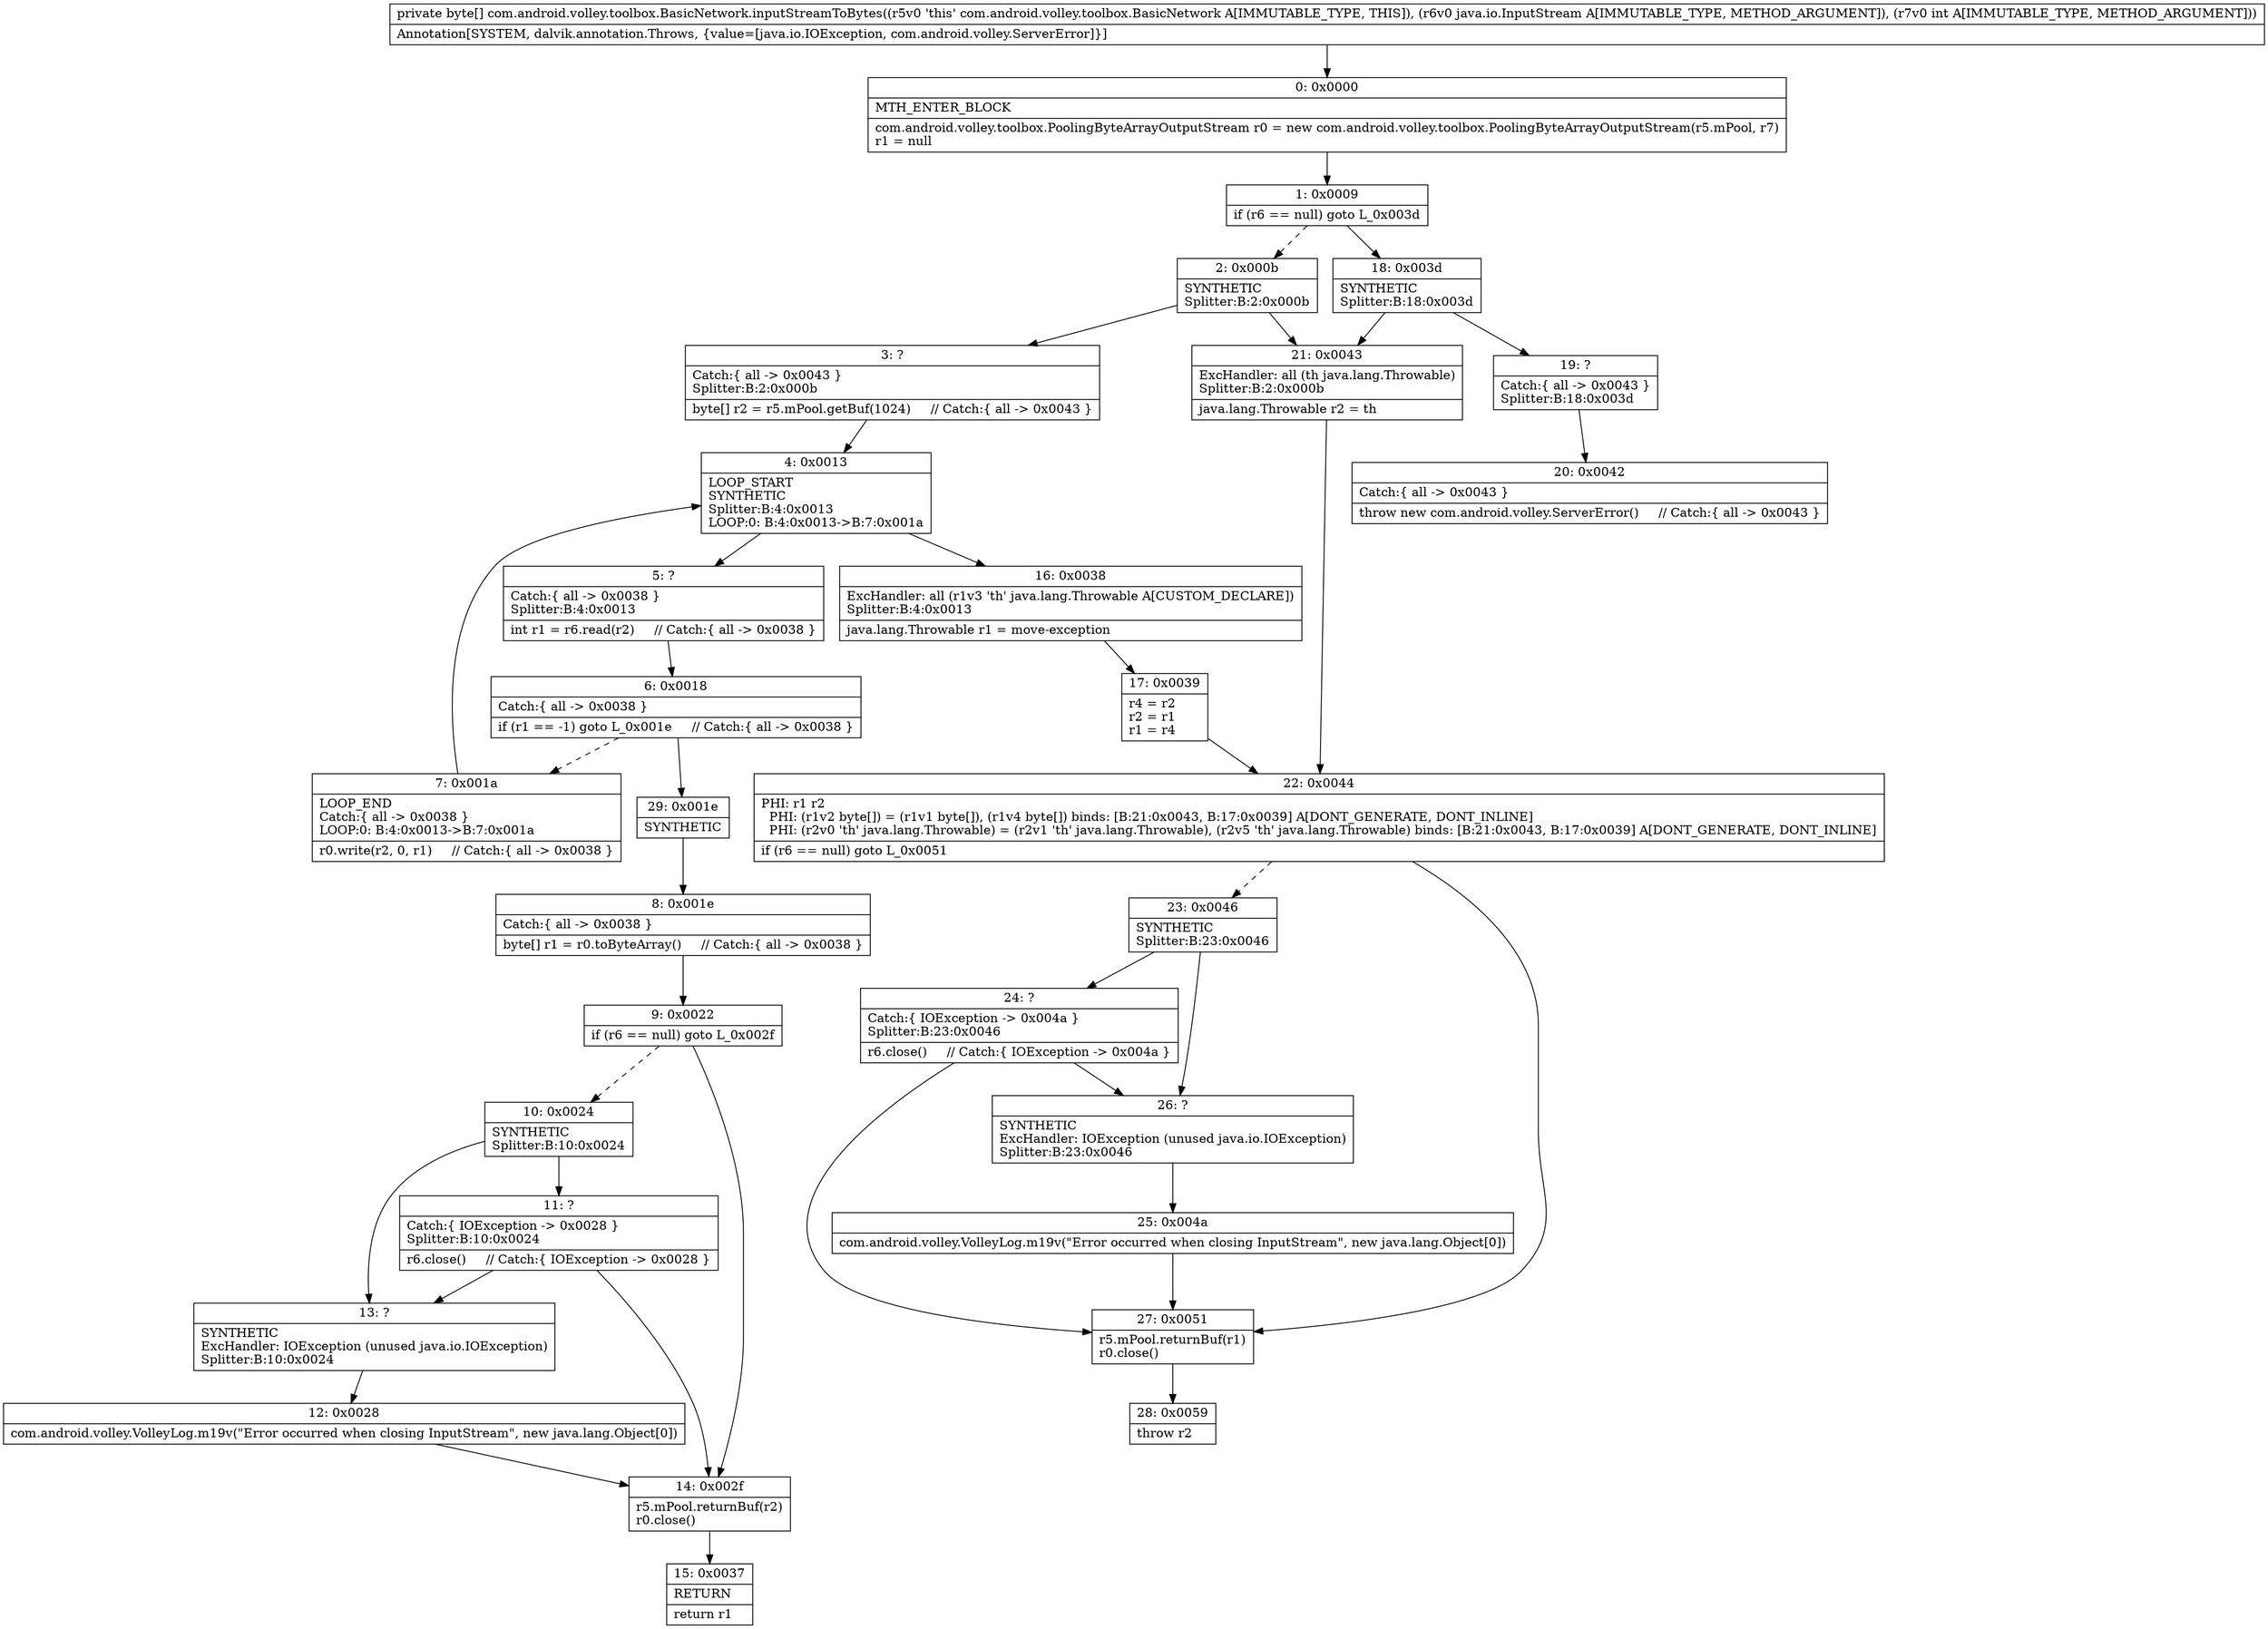digraph "CFG forcom.android.volley.toolbox.BasicNetwork.inputStreamToBytes(Ljava\/io\/InputStream;I)[B" {
Node_0 [shape=record,label="{0\:\ 0x0000|MTH_ENTER_BLOCK\l|com.android.volley.toolbox.PoolingByteArrayOutputStream r0 = new com.android.volley.toolbox.PoolingByteArrayOutputStream(r5.mPool, r7)\lr1 = null\l}"];
Node_1 [shape=record,label="{1\:\ 0x0009|if (r6 == null) goto L_0x003d\l}"];
Node_2 [shape=record,label="{2\:\ 0x000b|SYNTHETIC\lSplitter:B:2:0x000b\l}"];
Node_3 [shape=record,label="{3\:\ ?|Catch:\{ all \-\> 0x0043 \}\lSplitter:B:2:0x000b\l|byte[] r2 = r5.mPool.getBuf(1024)     \/\/ Catch:\{ all \-\> 0x0043 \}\l}"];
Node_4 [shape=record,label="{4\:\ 0x0013|LOOP_START\lSYNTHETIC\lSplitter:B:4:0x0013\lLOOP:0: B:4:0x0013\-\>B:7:0x001a\l}"];
Node_5 [shape=record,label="{5\:\ ?|Catch:\{ all \-\> 0x0038 \}\lSplitter:B:4:0x0013\l|int r1 = r6.read(r2)     \/\/ Catch:\{ all \-\> 0x0038 \}\l}"];
Node_6 [shape=record,label="{6\:\ 0x0018|Catch:\{ all \-\> 0x0038 \}\l|if (r1 == \-1) goto L_0x001e     \/\/ Catch:\{ all \-\> 0x0038 \}\l}"];
Node_7 [shape=record,label="{7\:\ 0x001a|LOOP_END\lCatch:\{ all \-\> 0x0038 \}\lLOOP:0: B:4:0x0013\-\>B:7:0x001a\l|r0.write(r2, 0, r1)     \/\/ Catch:\{ all \-\> 0x0038 \}\l}"];
Node_8 [shape=record,label="{8\:\ 0x001e|Catch:\{ all \-\> 0x0038 \}\l|byte[] r1 = r0.toByteArray()     \/\/ Catch:\{ all \-\> 0x0038 \}\l}"];
Node_9 [shape=record,label="{9\:\ 0x0022|if (r6 == null) goto L_0x002f\l}"];
Node_10 [shape=record,label="{10\:\ 0x0024|SYNTHETIC\lSplitter:B:10:0x0024\l}"];
Node_11 [shape=record,label="{11\:\ ?|Catch:\{ IOException \-\> 0x0028 \}\lSplitter:B:10:0x0024\l|r6.close()     \/\/ Catch:\{ IOException \-\> 0x0028 \}\l}"];
Node_12 [shape=record,label="{12\:\ 0x0028|com.android.volley.VolleyLog.m19v(\"Error occurred when closing InputStream\", new java.lang.Object[0])\l}"];
Node_13 [shape=record,label="{13\:\ ?|SYNTHETIC\lExcHandler: IOException (unused java.io.IOException)\lSplitter:B:10:0x0024\l}"];
Node_14 [shape=record,label="{14\:\ 0x002f|r5.mPool.returnBuf(r2)\lr0.close()\l}"];
Node_15 [shape=record,label="{15\:\ 0x0037|RETURN\l|return r1\l}"];
Node_16 [shape=record,label="{16\:\ 0x0038|ExcHandler: all (r1v3 'th' java.lang.Throwable A[CUSTOM_DECLARE])\lSplitter:B:4:0x0013\l|java.lang.Throwable r1 = move\-exception\l}"];
Node_17 [shape=record,label="{17\:\ 0x0039|r4 = r2\lr2 = r1\lr1 = r4\l}"];
Node_18 [shape=record,label="{18\:\ 0x003d|SYNTHETIC\lSplitter:B:18:0x003d\l}"];
Node_19 [shape=record,label="{19\:\ ?|Catch:\{ all \-\> 0x0043 \}\lSplitter:B:18:0x003d\l}"];
Node_20 [shape=record,label="{20\:\ 0x0042|Catch:\{ all \-\> 0x0043 \}\l|throw new com.android.volley.ServerError()     \/\/ Catch:\{ all \-\> 0x0043 \}\l}"];
Node_21 [shape=record,label="{21\:\ 0x0043|ExcHandler: all (th java.lang.Throwable)\lSplitter:B:2:0x000b\l|java.lang.Throwable r2 = th\l}"];
Node_22 [shape=record,label="{22\:\ 0x0044|PHI: r1 r2 \l  PHI: (r1v2 byte[]) = (r1v1 byte[]), (r1v4 byte[]) binds: [B:21:0x0043, B:17:0x0039] A[DONT_GENERATE, DONT_INLINE]\l  PHI: (r2v0 'th' java.lang.Throwable) = (r2v1 'th' java.lang.Throwable), (r2v5 'th' java.lang.Throwable) binds: [B:21:0x0043, B:17:0x0039] A[DONT_GENERATE, DONT_INLINE]\l|if (r6 == null) goto L_0x0051\l}"];
Node_23 [shape=record,label="{23\:\ 0x0046|SYNTHETIC\lSplitter:B:23:0x0046\l}"];
Node_24 [shape=record,label="{24\:\ ?|Catch:\{ IOException \-\> 0x004a \}\lSplitter:B:23:0x0046\l|r6.close()     \/\/ Catch:\{ IOException \-\> 0x004a \}\l}"];
Node_25 [shape=record,label="{25\:\ 0x004a|com.android.volley.VolleyLog.m19v(\"Error occurred when closing InputStream\", new java.lang.Object[0])\l}"];
Node_26 [shape=record,label="{26\:\ ?|SYNTHETIC\lExcHandler: IOException (unused java.io.IOException)\lSplitter:B:23:0x0046\l}"];
Node_27 [shape=record,label="{27\:\ 0x0051|r5.mPool.returnBuf(r1)\lr0.close()\l}"];
Node_28 [shape=record,label="{28\:\ 0x0059|throw r2\l}"];
Node_29 [shape=record,label="{29\:\ 0x001e|SYNTHETIC\l}"];
MethodNode[shape=record,label="{private byte[] com.android.volley.toolbox.BasicNetwork.inputStreamToBytes((r5v0 'this' com.android.volley.toolbox.BasicNetwork A[IMMUTABLE_TYPE, THIS]), (r6v0 java.io.InputStream A[IMMUTABLE_TYPE, METHOD_ARGUMENT]), (r7v0 int A[IMMUTABLE_TYPE, METHOD_ARGUMENT]))  | Annotation[SYSTEM, dalvik.annotation.Throws, \{value=[java.io.IOException, com.android.volley.ServerError]\}]\l}"];
MethodNode -> Node_0;
Node_0 -> Node_1;
Node_1 -> Node_2[style=dashed];
Node_1 -> Node_18;
Node_2 -> Node_3;
Node_2 -> Node_21;
Node_3 -> Node_4;
Node_4 -> Node_5;
Node_4 -> Node_16;
Node_5 -> Node_6;
Node_6 -> Node_7[style=dashed];
Node_6 -> Node_29;
Node_7 -> Node_4;
Node_8 -> Node_9;
Node_9 -> Node_10[style=dashed];
Node_9 -> Node_14;
Node_10 -> Node_11;
Node_10 -> Node_13;
Node_11 -> Node_13;
Node_11 -> Node_14;
Node_12 -> Node_14;
Node_13 -> Node_12;
Node_14 -> Node_15;
Node_16 -> Node_17;
Node_17 -> Node_22;
Node_18 -> Node_19;
Node_18 -> Node_21;
Node_19 -> Node_20;
Node_21 -> Node_22;
Node_22 -> Node_23[style=dashed];
Node_22 -> Node_27;
Node_23 -> Node_24;
Node_23 -> Node_26;
Node_24 -> Node_26;
Node_24 -> Node_27;
Node_25 -> Node_27;
Node_26 -> Node_25;
Node_27 -> Node_28;
Node_29 -> Node_8;
}

